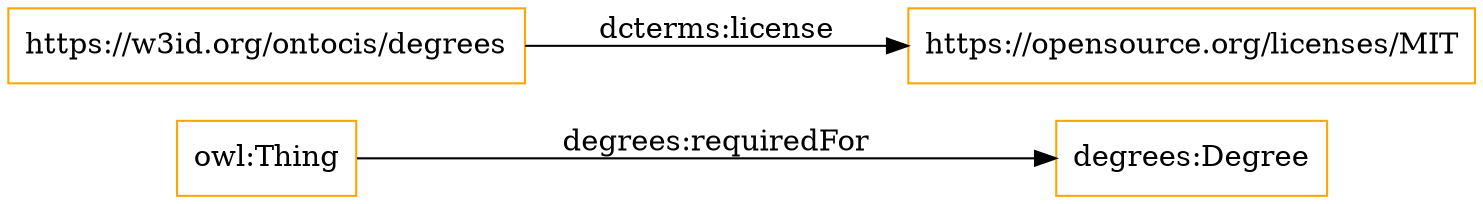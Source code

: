 digraph ar2dtool_diagram { 
rankdir=LR;
size="1501"
node [shape = rectangle, color="orange"]; "degrees:Degree" ; /*classes style*/
	"https://w3id.org/ontocis/degrees" -> "https://opensource.org/licenses/MIT" [ label = "dcterms:license" ];
	"owl:Thing" -> "degrees:Degree" [ label = "degrees:requiredFor" ];

}
